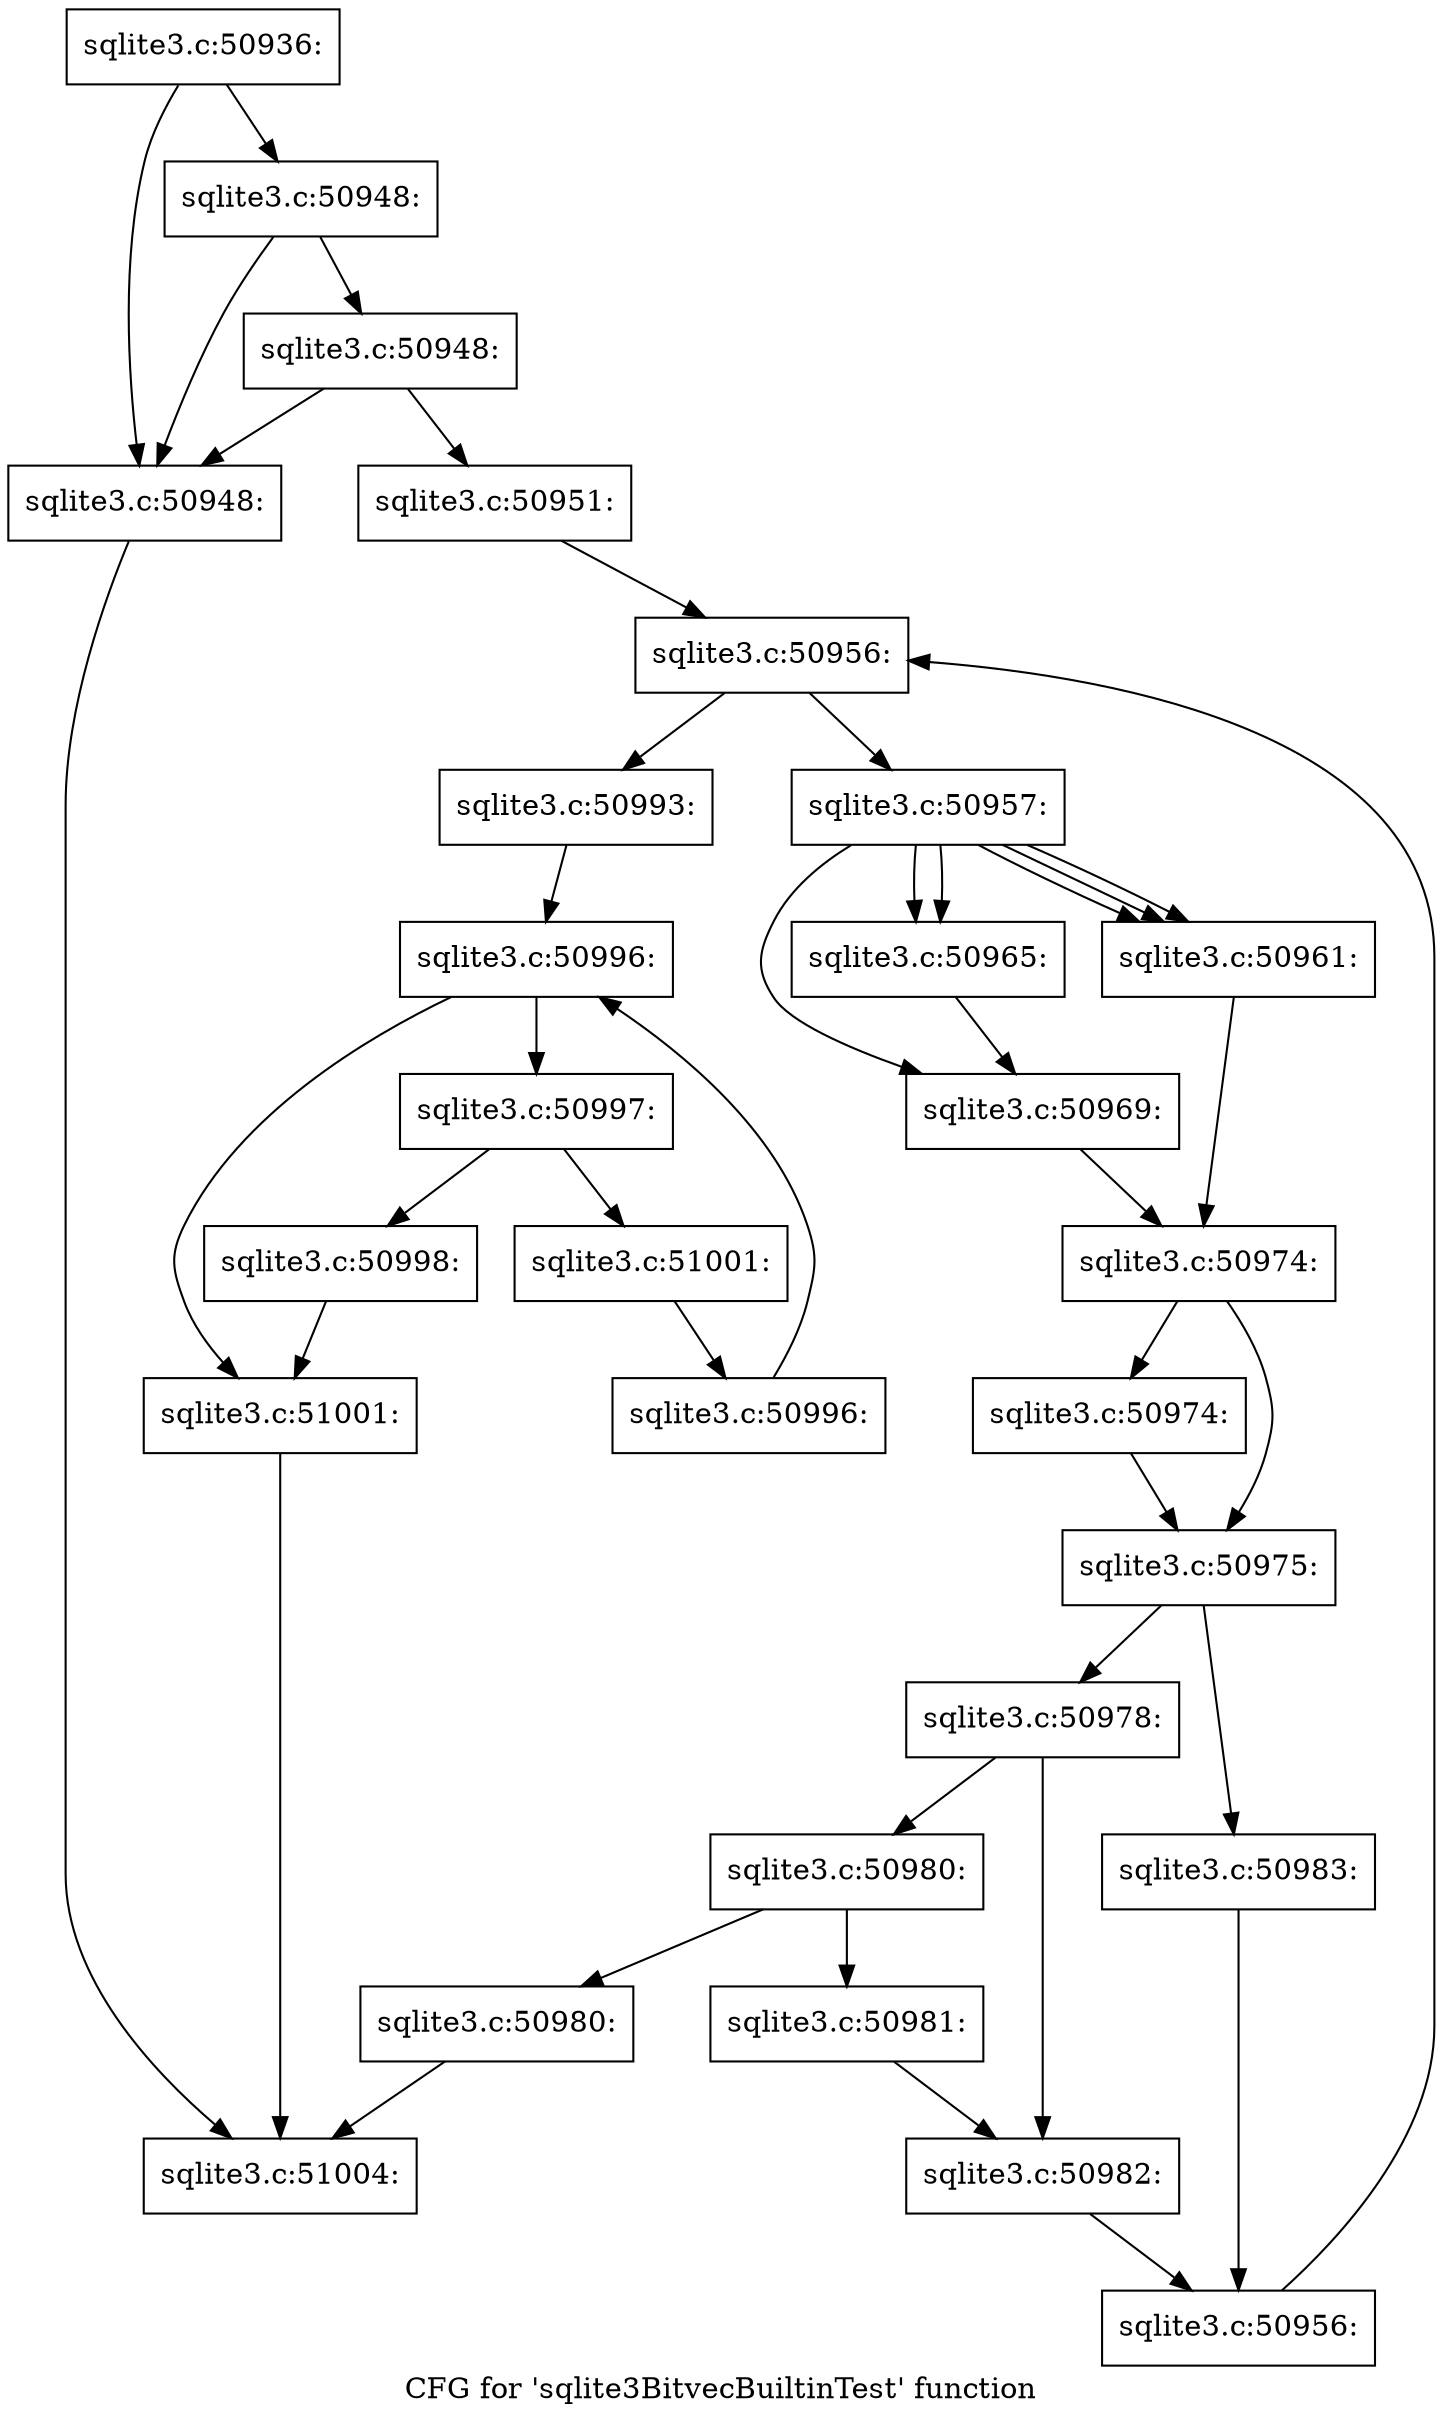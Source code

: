 digraph "CFG for 'sqlite3BitvecBuiltinTest' function" {
	label="CFG for 'sqlite3BitvecBuiltinTest' function";

	Node0x55c0fb87a760 [shape=record,label="{sqlite3.c:50936:}"];
	Node0x55c0fb87a760 -> Node0x55c0fb87d3c0;
	Node0x55c0fb87a760 -> Node0x55c0fb87d4e0;
	Node0x55c0fb87d4e0 [shape=record,label="{sqlite3.c:50948:}"];
	Node0x55c0fb87d4e0 -> Node0x55c0fb87d3c0;
	Node0x55c0fb87d4e0 -> Node0x55c0fb87d460;
	Node0x55c0fb87d460 [shape=record,label="{sqlite3.c:50948:}"];
	Node0x55c0fb87d460 -> Node0x55c0fb87d3c0;
	Node0x55c0fb87d460 -> Node0x55c0fb87d410;
	Node0x55c0fb87d3c0 [shape=record,label="{sqlite3.c:50948:}"];
	Node0x55c0fb87d3c0 -> Node0x55c0fb87e4d0;
	Node0x55c0fb87d410 [shape=record,label="{sqlite3.c:50951:}"];
	Node0x55c0fb87d410 -> Node0x55c0fb87eaf0;
	Node0x55c0fb87eaf0 [shape=record,label="{sqlite3.c:50956:}"];
	Node0x55c0fb87eaf0 -> Node0x55c0fb87f1e0;
	Node0x55c0fb87eaf0 -> Node0x55c0fb87ec50;
	Node0x55c0fb87f1e0 [shape=record,label="{sqlite3.c:50957:}"];
	Node0x55c0fb87f1e0 -> Node0x55c0fb87f400;
	Node0x55c0fb87f1e0 -> Node0x55c0fb87f510;
	Node0x55c0fb87f1e0 -> Node0x55c0fb87f510;
	Node0x55c0fb87f1e0 -> Node0x55c0fb87f510;
	Node0x55c0fb87f1e0 -> Node0x55c0fb880630;
	Node0x55c0fb87f1e0 -> Node0x55c0fb880630;
	Node0x55c0fb87f510 [shape=record,label="{sqlite3.c:50961:}"];
	Node0x55c0fb87f510 -> Node0x55c0fb87f380;
	Node0x55c0fb880630 [shape=record,label="{sqlite3.c:50965:}"];
	Node0x55c0fb880630 -> Node0x55c0fb87f400;
	Node0x55c0fb87f400 [shape=record,label="{sqlite3.c:50969:}"];
	Node0x55c0fb87f400 -> Node0x55c0fb87f380;
	Node0x55c0fb87f380 [shape=record,label="{sqlite3.c:50974:}"];
	Node0x55c0fb87f380 -> Node0x55c0fb880c70;
	Node0x55c0fb87f380 -> Node0x55c0fb880cc0;
	Node0x55c0fb880c70 [shape=record,label="{sqlite3.c:50974:}"];
	Node0x55c0fb880c70 -> Node0x55c0fb880cc0;
	Node0x55c0fb880cc0 [shape=record,label="{sqlite3.c:50975:}"];
	Node0x55c0fb880cc0 -> Node0x55c0fb881ce0;
	Node0x55c0fb880cc0 -> Node0x55c0fb881d80;
	Node0x55c0fb881ce0 [shape=record,label="{sqlite3.c:50978:}"];
	Node0x55c0fb881ce0 -> Node0x55c0fb882a10;
	Node0x55c0fb881ce0 -> Node0x55c0fb882a60;
	Node0x55c0fb882a10 [shape=record,label="{sqlite3.c:50980:}"];
	Node0x55c0fb882a10 -> Node0x55c0fb882e70;
	Node0x55c0fb882a10 -> Node0x55c0fb882ec0;
	Node0x55c0fb882e70 [shape=record,label="{sqlite3.c:50980:}"];
	Node0x55c0fb882e70 -> Node0x55c0fb87e4d0;
	Node0x55c0fb882ec0 [shape=record,label="{sqlite3.c:50981:}"];
	Node0x55c0fb882ec0 -> Node0x55c0fb882a60;
	Node0x55c0fb882a60 [shape=record,label="{sqlite3.c:50982:}"];
	Node0x55c0fb882a60 -> Node0x55c0fb881d30;
	Node0x55c0fb881d80 [shape=record,label="{sqlite3.c:50983:}"];
	Node0x55c0fb881d80 -> Node0x55c0fb881d30;
	Node0x55c0fb881d30 [shape=record,label="{sqlite3.c:50956:}"];
	Node0x55c0fb881d30 -> Node0x55c0fb87eaf0;
	Node0x55c0fb87ec50 [shape=record,label="{sqlite3.c:50993:}"];
	Node0x55c0fb87ec50 -> Node0x55c0fb885330;
	Node0x55c0fb885330 [shape=record,label="{sqlite3.c:50996:}"];
	Node0x55c0fb885330 -> Node0x55c0fb885550;
	Node0x55c0fb885330 -> Node0x55c0fb885180;
	Node0x55c0fb885550 [shape=record,label="{sqlite3.c:50997:}"];
	Node0x55c0fb885550 -> Node0x55c0fb8859d0;
	Node0x55c0fb885550 -> Node0x55c0fb885a20;
	Node0x55c0fb8859d0 [shape=record,label="{sqlite3.c:50998:}"];
	Node0x55c0fb8859d0 -> Node0x55c0fb885180;
	Node0x55c0fb885a20 [shape=record,label="{sqlite3.c:51001:}"];
	Node0x55c0fb885a20 -> Node0x55c0fb8854c0;
	Node0x55c0fb8854c0 [shape=record,label="{sqlite3.c:50996:}"];
	Node0x55c0fb8854c0 -> Node0x55c0fb885330;
	Node0x55c0fb885180 [shape=record,label="{sqlite3.c:51001:}"];
	Node0x55c0fb885180 -> Node0x55c0fb87e4d0;
	Node0x55c0fb87e4d0 [shape=record,label="{sqlite3.c:51004:}"];
}
